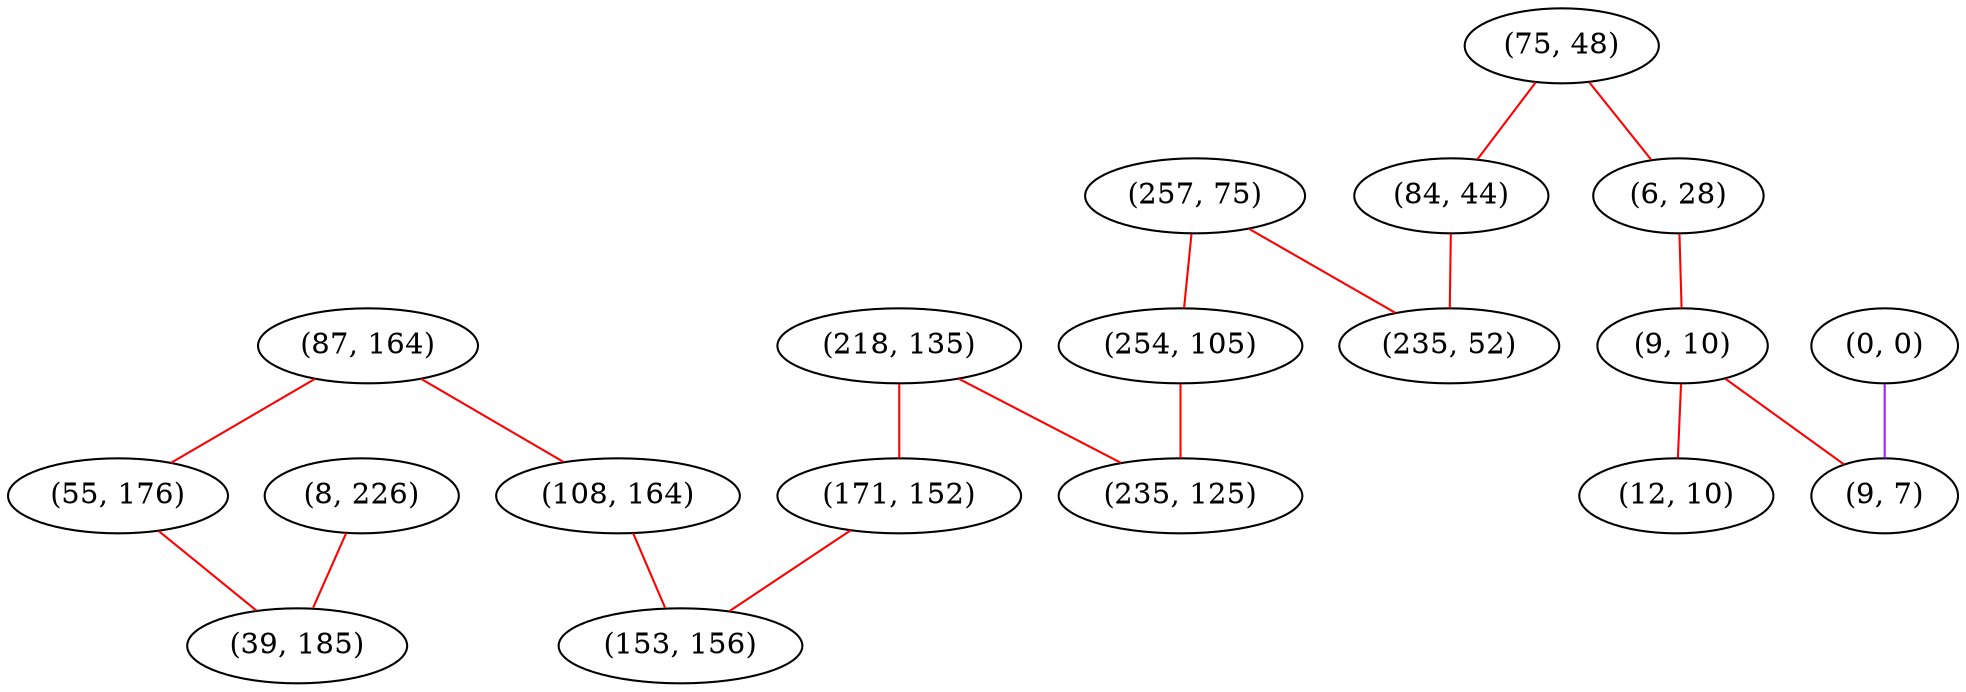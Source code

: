 graph "" {
"(87, 164)";
"(75, 48)";
"(257, 75)";
"(55, 176)";
"(8, 226)";
"(84, 44)";
"(6, 28)";
"(254, 105)";
"(0, 0)";
"(39, 185)";
"(9, 10)";
"(218, 135)";
"(108, 164)";
"(235, 52)";
"(171, 152)";
"(12, 10)";
"(235, 125)";
"(153, 156)";
"(9, 7)";
"(87, 164)" -- "(108, 164)"  [color=red, key=0, weight=1];
"(87, 164)" -- "(55, 176)"  [color=red, key=0, weight=1];
"(75, 48)" -- "(6, 28)"  [color=red, key=0, weight=1];
"(75, 48)" -- "(84, 44)"  [color=red, key=0, weight=1];
"(257, 75)" -- "(254, 105)"  [color=red, key=0, weight=1];
"(257, 75)" -- "(235, 52)"  [color=red, key=0, weight=1];
"(55, 176)" -- "(39, 185)"  [color=red, key=0, weight=1];
"(8, 226)" -- "(39, 185)"  [color=red, key=0, weight=1];
"(84, 44)" -- "(235, 52)"  [color=red, key=0, weight=1];
"(6, 28)" -- "(9, 10)"  [color=red, key=0, weight=1];
"(254, 105)" -- "(235, 125)"  [color=red, key=0, weight=1];
"(0, 0)" -- "(9, 7)"  [color=purple, key=0, weight=4];
"(9, 10)" -- "(9, 7)"  [color=red, key=0, weight=1];
"(9, 10)" -- "(12, 10)"  [color=red, key=0, weight=1];
"(218, 135)" -- "(171, 152)"  [color=red, key=0, weight=1];
"(218, 135)" -- "(235, 125)"  [color=red, key=0, weight=1];
"(108, 164)" -- "(153, 156)"  [color=red, key=0, weight=1];
"(171, 152)" -- "(153, 156)"  [color=red, key=0, weight=1];
}

